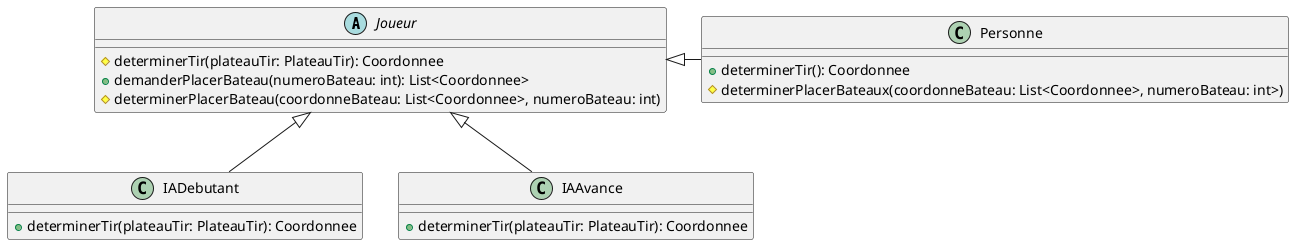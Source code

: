 @startuml


abstract class Joueur{
    # determinerTir(plateauTir: PlateauTir): Coordonnee
    + demanderPlacerBateau(numeroBateau: int): List<Coordonnee>
    # determinerPlacerBateau(coordonneBateau: List<Coordonnee>, numeroBateau: int)
}





class IADebutant {
    + determinerTir(plateauTir: PlateauTir): Coordonnee
}

class IAAvance{
    + determinerTir(plateauTir: PlateauTir): Coordonnee
}


class Personne {
    + determinerTir(): Coordonnee
    # determinerPlacerBateaux(coordonneBateau: List<Coordonnee>, numeroBateau: int>)
}



Joueur <|- Personne
Joueur <|-down- IADebutant
Joueur <|-down- IAAvance

@enduml
